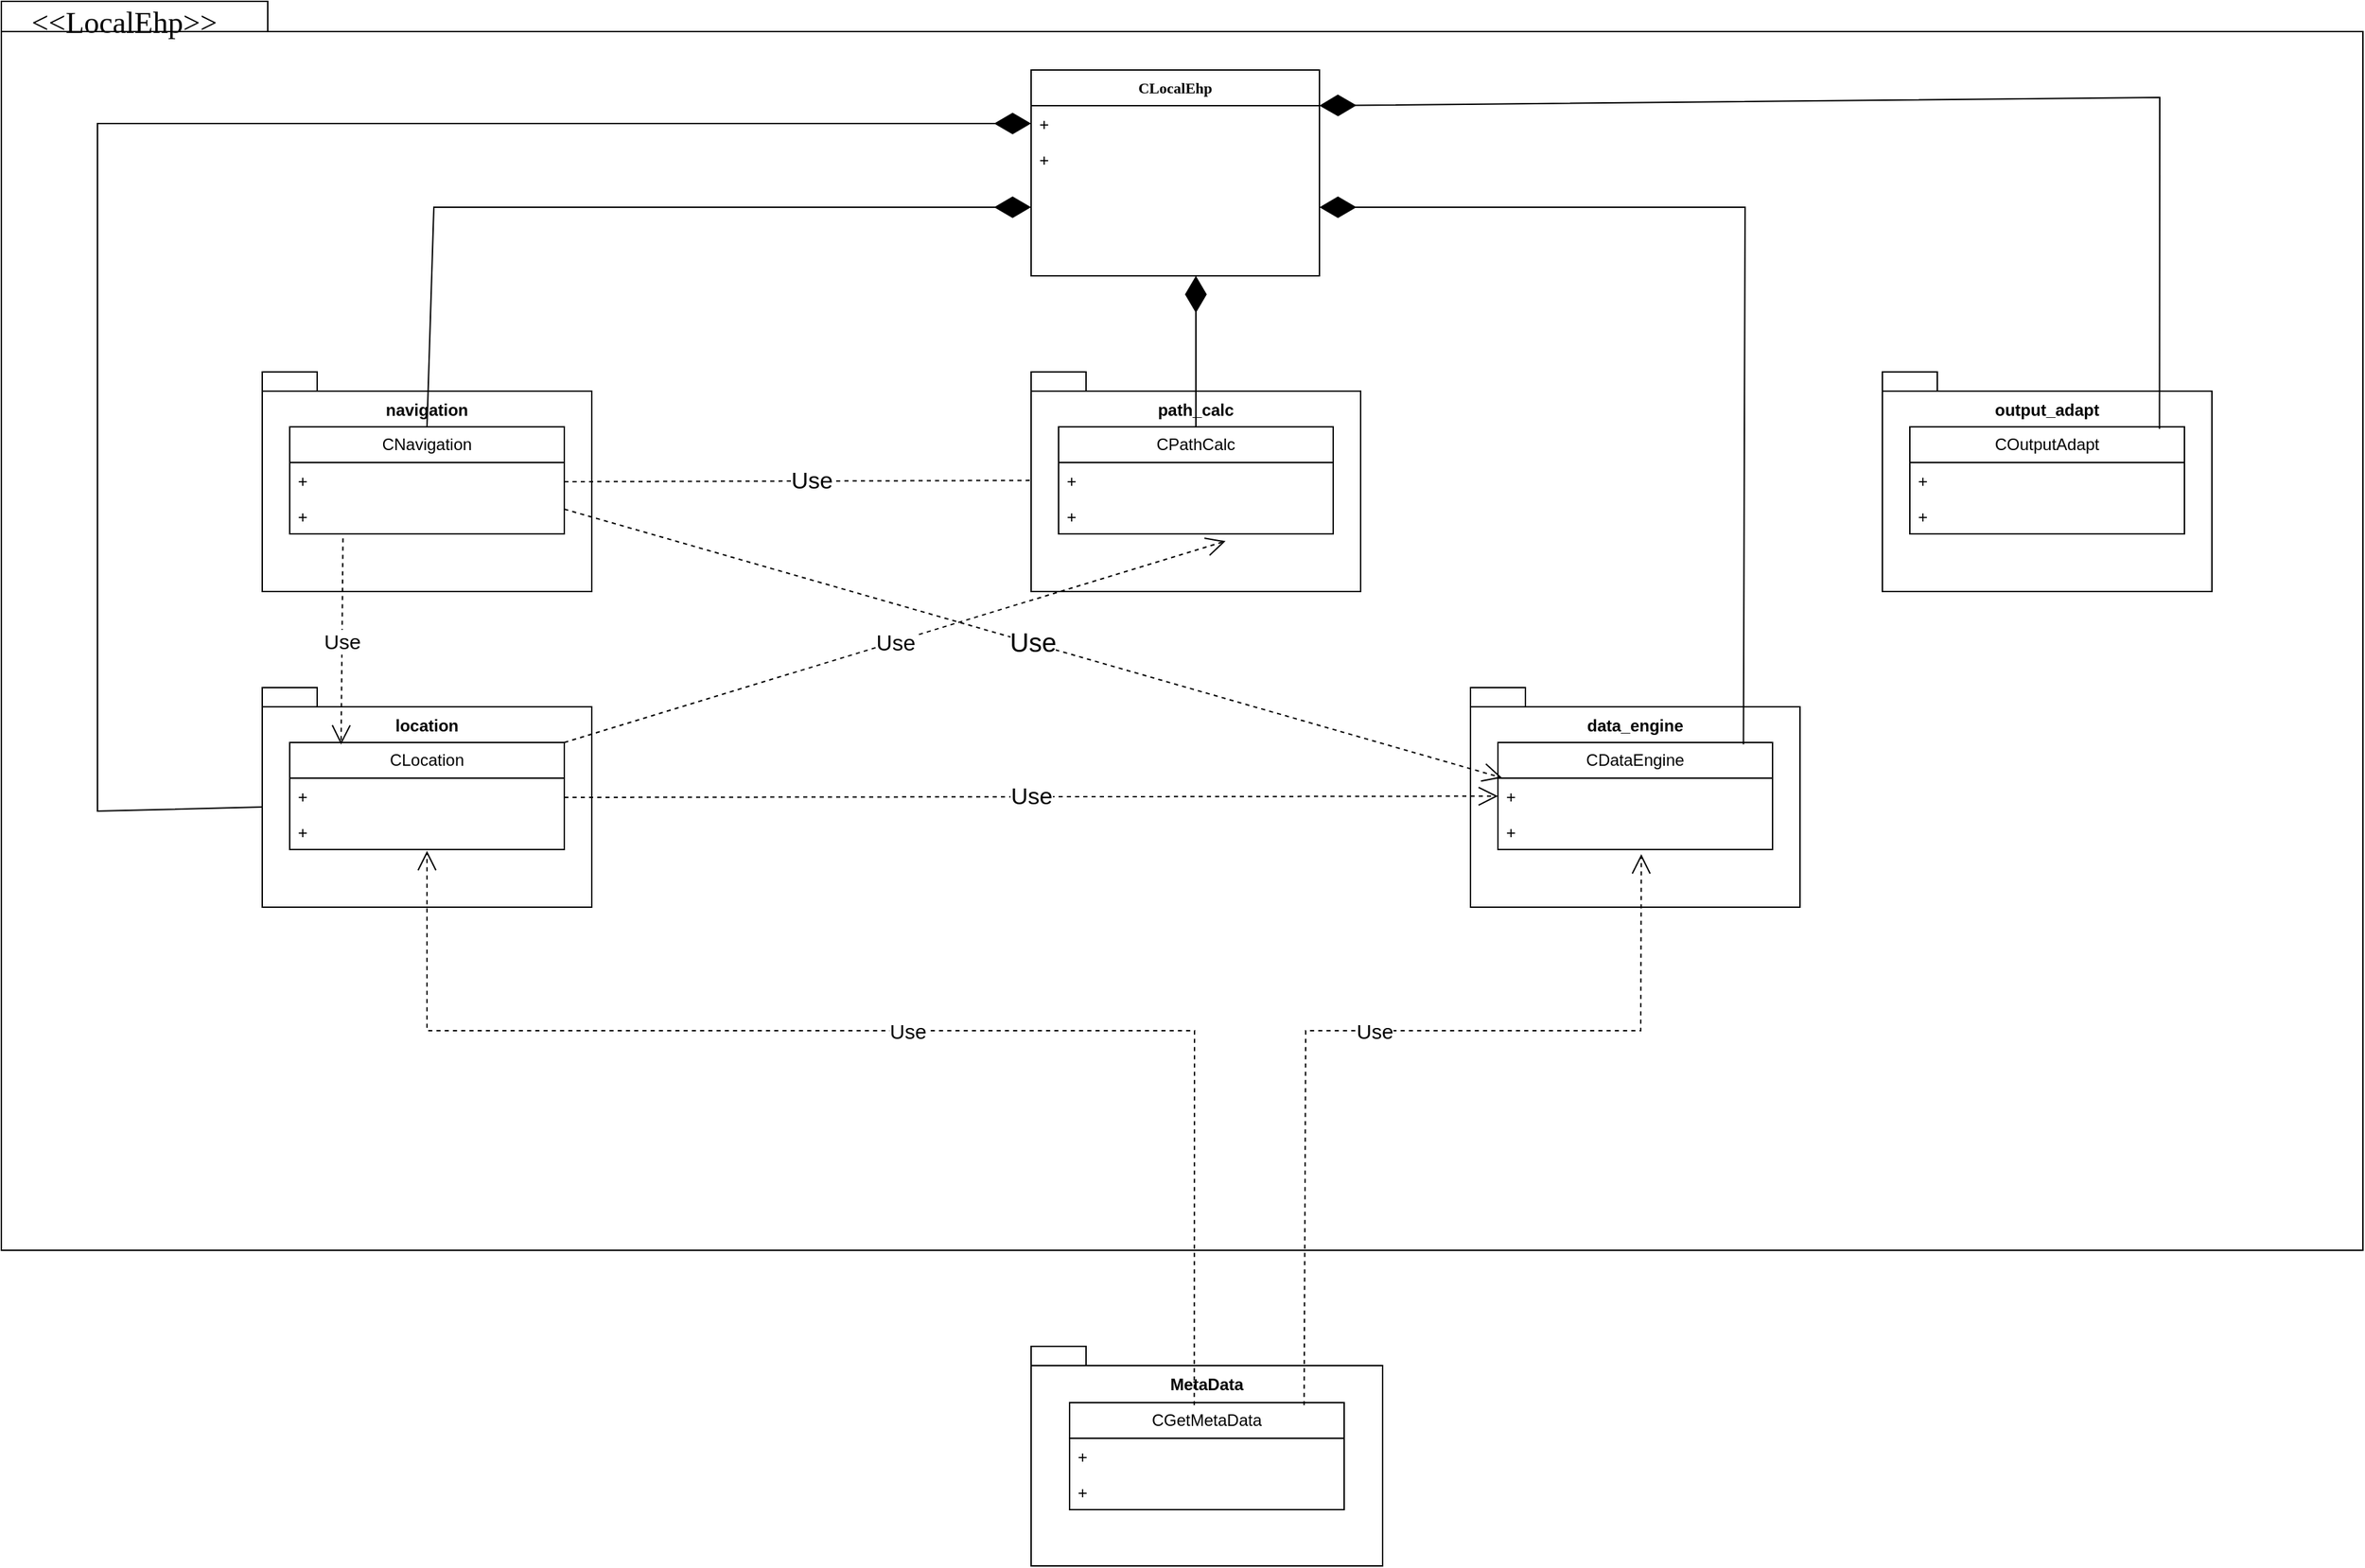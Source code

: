 <mxfile version="26.2.13">
  <diagram name="Page-1" id="b5b7bab2-c9e2-2cf4-8b2a-24fd1a2a6d21">
    <mxGraphModel dx="2767" dy="2260" grid="1" gridSize="10" guides="1" tooltips="1" connect="1" arrows="1" fold="1" page="1" pageScale="1" pageWidth="827" pageHeight="1169" background="none" math="0" shadow="0">
      <root>
        <mxCell id="0" />
        <mxCell id="1" parent="0" />
        <mxCell id="6e0c8c40b5770093-72" value="" style="shape=folder;fontStyle=1;spacingTop=10;tabWidth=194;tabHeight=22;tabPosition=left;html=1;rounded=0;shadow=0;comic=0;labelBackgroundColor=none;strokeWidth=1;fillColor=none;fontFamily=Verdana;fontSize=10;align=center;" parent="1" vertex="1">
          <mxGeometry x="-190" y="-30" width="1720" height="910" as="geometry" />
        </mxCell>
        <mxCell id="6e0c8c40b5770093-73" value="&lt;font style=&quot;font-size: 22px;&quot;&gt;&amp;lt;&amp;lt;LocalEhp&amp;gt;&amp;gt;&lt;/font&gt;" style="text;html=1;align=left;verticalAlign=top;spacingTop=-4;fontSize=10;fontFamily=Verdana" parent="1" vertex="1">
          <mxGeometry x="-170" y="-30" width="130" height="20" as="geometry" />
        </mxCell>
        <mxCell id="_9nZejQMIYd2BK83hRbQ-14" value="&lt;span style=&quot;font-family: Verdana; font-size: 11px; font-weight: 700; text-wrap-mode: nowrap;&quot;&gt;CLocalEhp&lt;/span&gt;" style="swimlane;fontStyle=0;childLayout=stackLayout;horizontal=1;startSize=26;fillColor=none;horizontalStack=0;resizeParent=1;resizeParentMax=0;resizeLast=0;collapsible=1;marginBottom=0;whiteSpace=wrap;html=1;container=0;" vertex="1" parent="1">
          <mxGeometry x="560" y="20" width="210" height="150" as="geometry" />
        </mxCell>
        <mxCell id="_9nZejQMIYd2BK83hRbQ-23" value="" style="group" vertex="1" connectable="0" parent="1">
          <mxGeometry x="880" y="470" width="240" height="160" as="geometry" />
        </mxCell>
        <mxCell id="_9nZejQMIYd2BK83hRbQ-18" value="&lt;div&gt;data_engine&lt;/div&gt;&lt;div&gt;&lt;br&gt;&lt;/div&gt;&lt;div&gt;&lt;br&gt;&lt;/div&gt;&lt;div&gt;&lt;br&gt;&lt;/div&gt;&lt;div&gt;&lt;br&gt;&lt;/div&gt;&lt;div&gt;&lt;br&gt;&lt;/div&gt;&lt;div&gt;&lt;br&gt;&lt;/div&gt;&lt;div&gt;&lt;br&gt;&lt;/div&gt;&lt;div&gt;&lt;br&gt;&lt;/div&gt;" style="shape=folder;fontStyle=1;spacingTop=10;tabWidth=40;tabHeight=14;tabPosition=left;html=1;whiteSpace=wrap;align=center;" vertex="1" parent="_9nZejQMIYd2BK83hRbQ-23">
          <mxGeometry width="240" height="160" as="geometry" />
        </mxCell>
        <mxCell id="_9nZejQMIYd2BK83hRbQ-19" value="&lt;div style=&quot;white-space-collapse: preserve;&quot; data-line=&quot;true&quot; data-line-index=&quot;0&quot; data-zone-id=&quot;0&quot;&gt;CDataEngine&lt;/div&gt;" style="swimlane;fontStyle=0;childLayout=stackLayout;horizontal=1;startSize=26;fillColor=none;horizontalStack=0;resizeParent=1;resizeParentMax=0;resizeLast=0;collapsible=1;marginBottom=0;whiteSpace=wrap;html=1;" vertex="1" parent="_9nZejQMIYd2BK83hRbQ-23">
          <mxGeometry x="20" y="40" width="200" height="78" as="geometry" />
        </mxCell>
        <mxCell id="_9nZejQMIYd2BK83hRbQ-20" value="+" style="text;strokeColor=none;fillColor=none;align=left;verticalAlign=top;spacingLeft=4;spacingRight=4;overflow=hidden;rotatable=0;points=[[0,0.5],[1,0.5]];portConstraint=eastwest;whiteSpace=wrap;html=1;" vertex="1" parent="_9nZejQMIYd2BK83hRbQ-19">
          <mxGeometry y="26" width="200" height="26" as="geometry" />
        </mxCell>
        <mxCell id="_9nZejQMIYd2BK83hRbQ-21" value="+" style="text;strokeColor=none;fillColor=none;align=left;verticalAlign=top;spacingLeft=4;spacingRight=4;overflow=hidden;rotatable=0;points=[[0,0.5],[1,0.5]];portConstraint=eastwest;whiteSpace=wrap;html=1;" vertex="1" parent="_9nZejQMIYd2BK83hRbQ-19">
          <mxGeometry y="52" width="200" height="26" as="geometry" />
        </mxCell>
        <mxCell id="_9nZejQMIYd2BK83hRbQ-29" value="" style="group" vertex="1" connectable="0" parent="1">
          <mxGeometry y="240" width="240" height="415" as="geometry" />
        </mxCell>
        <mxCell id="_9nZejQMIYd2BK83hRbQ-30" value="&lt;div&gt;navigation&lt;/div&gt;&lt;div&gt;&lt;br&gt;&lt;/div&gt;&lt;div&gt;&lt;br&gt;&lt;/div&gt;&lt;div&gt;&lt;br&gt;&lt;/div&gt;&lt;div&gt;&lt;br&gt;&lt;/div&gt;&lt;div&gt;&lt;br&gt;&lt;/div&gt;&lt;div&gt;&lt;br&gt;&lt;/div&gt;&lt;div&gt;&lt;br&gt;&lt;/div&gt;&lt;div&gt;&lt;br&gt;&lt;/div&gt;" style="shape=folder;fontStyle=1;spacingTop=10;tabWidth=40;tabHeight=14;tabPosition=left;html=1;whiteSpace=wrap;align=center;" vertex="1" parent="_9nZejQMIYd2BK83hRbQ-29">
          <mxGeometry width="240" height="160" as="geometry" />
        </mxCell>
        <mxCell id="_9nZejQMIYd2BK83hRbQ-31" value="&lt;div style=&quot;white-space-collapse: preserve;&quot; data-line=&quot;true&quot; data-line-index=&quot;0&quot; data-zone-id=&quot;0&quot;&gt;CNavigation&lt;/div&gt;" style="swimlane;fontStyle=0;childLayout=stackLayout;horizontal=1;startSize=26;fillColor=none;horizontalStack=0;resizeParent=1;resizeParentMax=0;resizeLast=0;collapsible=1;marginBottom=0;whiteSpace=wrap;html=1;" vertex="1" parent="_9nZejQMIYd2BK83hRbQ-29">
          <mxGeometry x="20" y="40" width="200" height="78" as="geometry" />
        </mxCell>
        <mxCell id="_9nZejQMIYd2BK83hRbQ-32" value="+" style="text;strokeColor=none;fillColor=none;align=left;verticalAlign=top;spacingLeft=4;spacingRight=4;overflow=hidden;rotatable=0;points=[[0,0.5],[1,0.5]];portConstraint=eastwest;whiteSpace=wrap;html=1;" vertex="1" parent="_9nZejQMIYd2BK83hRbQ-31">
          <mxGeometry y="26" width="200" height="26" as="geometry" />
        </mxCell>
        <mxCell id="_9nZejQMIYd2BK83hRbQ-33" value="+" style="text;strokeColor=none;fillColor=none;align=left;verticalAlign=top;spacingLeft=4;spacingRight=4;overflow=hidden;rotatable=0;points=[[0,0.5],[1,0.5]];portConstraint=eastwest;whiteSpace=wrap;html=1;" vertex="1" parent="_9nZejQMIYd2BK83hRbQ-31">
          <mxGeometry y="52" width="200" height="26" as="geometry" />
        </mxCell>
        <mxCell id="_9nZejQMIYd2BK83hRbQ-68" value="Use" style="endArrow=open;endSize=12;dashed=1;html=1;rounded=0;entryX=0;entryY=0.5;entryDx=0;entryDy=0;fontSize=17;" edge="1" parent="_9nZejQMIYd2BK83hRbQ-29" target="_9nZejQMIYd2BK83hRbQ-42">
          <mxGeometry width="160" relative="1" as="geometry">
            <mxPoint x="220" y="80" as="sourcePoint" />
            <mxPoint x="380" y="80" as="targetPoint" />
          </mxGeometry>
        </mxCell>
        <mxCell id="_9nZejQMIYd2BK83hRbQ-69" value="Use" style="endArrow=open;endSize=12;dashed=1;html=1;rounded=0;entryX=0.015;entryY=-0.011;entryDx=0;entryDy=0;entryPerimeter=0;fontSize=19;" edge="1" parent="_9nZejQMIYd2BK83hRbQ-29" target="_9nZejQMIYd2BK83hRbQ-20">
          <mxGeometry width="160" relative="1" as="geometry">
            <mxPoint x="220" y="100" as="sourcePoint" />
            <mxPoint x="380" y="100" as="targetPoint" />
          </mxGeometry>
        </mxCell>
        <mxCell id="_9nZejQMIYd2BK83hRbQ-34" value="" style="group" vertex="1" connectable="0" parent="1">
          <mxGeometry x="1180" y="240" width="240" height="160" as="geometry" />
        </mxCell>
        <mxCell id="_9nZejQMIYd2BK83hRbQ-35" value="&lt;div&gt;output_adapt&lt;/div&gt;&lt;div&gt;&lt;br&gt;&lt;/div&gt;&lt;div&gt;&lt;br&gt;&lt;/div&gt;&lt;div&gt;&lt;br&gt;&lt;/div&gt;&lt;div&gt;&lt;br&gt;&lt;/div&gt;&lt;div&gt;&lt;br&gt;&lt;/div&gt;&lt;div&gt;&lt;br&gt;&lt;/div&gt;&lt;div&gt;&lt;br&gt;&lt;/div&gt;&lt;div&gt;&lt;br&gt;&lt;/div&gt;" style="shape=folder;fontStyle=1;spacingTop=10;tabWidth=40;tabHeight=14;tabPosition=left;html=1;whiteSpace=wrap;align=center;" vertex="1" parent="_9nZejQMIYd2BK83hRbQ-34">
          <mxGeometry width="240" height="160" as="geometry" />
        </mxCell>
        <mxCell id="_9nZejQMIYd2BK83hRbQ-36" value="&lt;div style=&quot;white-space-collapse: preserve;&quot; data-line=&quot;true&quot; data-line-index=&quot;0&quot; data-zone-id=&quot;0&quot;&gt;COutputAdapt&lt;/div&gt;" style="swimlane;fontStyle=0;childLayout=stackLayout;horizontal=1;startSize=26;fillColor=none;horizontalStack=0;resizeParent=1;resizeParentMax=0;resizeLast=0;collapsible=1;marginBottom=0;whiteSpace=wrap;html=1;" vertex="1" parent="_9nZejQMIYd2BK83hRbQ-34">
          <mxGeometry x="20" y="40" width="200" height="78" as="geometry" />
        </mxCell>
        <mxCell id="_9nZejQMIYd2BK83hRbQ-37" value="+" style="text;strokeColor=none;fillColor=none;align=left;verticalAlign=top;spacingLeft=4;spacingRight=4;overflow=hidden;rotatable=0;points=[[0,0.5],[1,0.5]];portConstraint=eastwest;whiteSpace=wrap;html=1;" vertex="1" parent="_9nZejQMIYd2BK83hRbQ-36">
          <mxGeometry y="26" width="200" height="26" as="geometry" />
        </mxCell>
        <mxCell id="_9nZejQMIYd2BK83hRbQ-38" value="+" style="text;strokeColor=none;fillColor=none;align=left;verticalAlign=top;spacingLeft=4;spacingRight=4;overflow=hidden;rotatable=0;points=[[0,0.5],[1,0.5]];portConstraint=eastwest;whiteSpace=wrap;html=1;" vertex="1" parent="_9nZejQMIYd2BK83hRbQ-36">
          <mxGeometry y="52" width="200" height="26" as="geometry" />
        </mxCell>
        <mxCell id="_9nZejQMIYd2BK83hRbQ-39" value="" style="group" vertex="1" connectable="0" parent="1">
          <mxGeometry x="560" y="240" width="240" height="160" as="geometry" />
        </mxCell>
        <mxCell id="_9nZejQMIYd2BK83hRbQ-40" value="&lt;div&gt;path_calc&lt;/div&gt;&lt;div&gt;&lt;br&gt;&lt;/div&gt;&lt;div&gt;&lt;br&gt;&lt;/div&gt;&lt;div&gt;&lt;br&gt;&lt;/div&gt;&lt;div&gt;&lt;br&gt;&lt;/div&gt;&lt;div&gt;&lt;br&gt;&lt;/div&gt;&lt;div&gt;&lt;br&gt;&lt;/div&gt;&lt;div&gt;&lt;br&gt;&lt;/div&gt;&lt;div&gt;&lt;br&gt;&lt;/div&gt;" style="shape=folder;fontStyle=1;spacingTop=10;tabWidth=40;tabHeight=14;tabPosition=left;html=1;whiteSpace=wrap;align=center;" vertex="1" parent="_9nZejQMIYd2BK83hRbQ-39">
          <mxGeometry width="240" height="160" as="geometry" />
        </mxCell>
        <mxCell id="_9nZejQMIYd2BK83hRbQ-41" value="&lt;div style=&quot;white-space-collapse: preserve;&quot; data-line=&quot;true&quot; data-line-index=&quot;0&quot; data-zone-id=&quot;0&quot;&gt;CPathCalc&lt;/div&gt;" style="swimlane;fontStyle=0;childLayout=stackLayout;horizontal=1;startSize=26;fillColor=none;horizontalStack=0;resizeParent=1;resizeParentMax=0;resizeLast=0;collapsible=1;marginBottom=0;whiteSpace=wrap;html=1;" vertex="1" parent="_9nZejQMIYd2BK83hRbQ-39">
          <mxGeometry x="20" y="40" width="200" height="78" as="geometry" />
        </mxCell>
        <mxCell id="_9nZejQMIYd2BK83hRbQ-42" value="+" style="text;strokeColor=none;fillColor=none;align=left;verticalAlign=top;spacingLeft=4;spacingRight=4;overflow=hidden;rotatable=0;points=[[0,0.5],[1,0.5]];portConstraint=eastwest;whiteSpace=wrap;html=1;" vertex="1" parent="_9nZejQMIYd2BK83hRbQ-41">
          <mxGeometry y="26" width="200" height="26" as="geometry" />
        </mxCell>
        <mxCell id="_9nZejQMIYd2BK83hRbQ-43" value="+" style="text;strokeColor=none;fillColor=none;align=left;verticalAlign=top;spacingLeft=4;spacingRight=4;overflow=hidden;rotatable=0;points=[[0,0.5],[1,0.5]];portConstraint=eastwest;whiteSpace=wrap;html=1;" vertex="1" parent="_9nZejQMIYd2BK83hRbQ-41">
          <mxGeometry y="52" width="200" height="26" as="geometry" />
        </mxCell>
        <mxCell id="_9nZejQMIYd2BK83hRbQ-45" value="&lt;div&gt;MetaData&lt;/div&gt;&lt;div&gt;&lt;br&gt;&lt;/div&gt;&lt;div&gt;&lt;br&gt;&lt;/div&gt;&lt;div&gt;&lt;br&gt;&lt;/div&gt;&lt;div&gt;&lt;br&gt;&lt;/div&gt;&lt;div&gt;&lt;br&gt;&lt;/div&gt;&lt;div&gt;&lt;br&gt;&lt;/div&gt;&lt;div&gt;&lt;br&gt;&lt;/div&gt;&lt;div&gt;&lt;br&gt;&lt;/div&gt;" style="shape=folder;fontStyle=1;spacingTop=10;tabWidth=40;tabHeight=14;tabPosition=left;html=1;whiteSpace=wrap;align=center;container=1;" vertex="1" parent="1">
          <mxGeometry x="560" y="950" width="256" height="160" as="geometry" />
        </mxCell>
        <mxCell id="_9nZejQMIYd2BK83hRbQ-55" value="&lt;div style=&quot;white-space-collapse: preserve;&quot; data-line=&quot;true&quot; data-line-index=&quot;0&quot; data-zone-id=&quot;0&quot;&gt;CGetMetaData&lt;/div&gt;" style="swimlane;fontStyle=0;childLayout=stackLayout;horizontal=1;startSize=26;fillColor=none;horizontalStack=0;resizeParent=1;resizeParentMax=0;resizeLast=0;collapsible=1;marginBottom=0;whiteSpace=wrap;html=1;" vertex="1" parent="_9nZejQMIYd2BK83hRbQ-45">
          <mxGeometry x="28" y="41" width="200" height="78" as="geometry" />
        </mxCell>
        <mxCell id="_9nZejQMIYd2BK83hRbQ-57" value="+" style="text;strokeColor=none;fillColor=none;align=left;verticalAlign=top;spacingLeft=4;spacingRight=4;overflow=hidden;rotatable=0;points=[[0,0.5],[1,0.5]];portConstraint=eastwest;whiteSpace=wrap;html=1;" vertex="1" parent="_9nZejQMIYd2BK83hRbQ-55">
          <mxGeometry y="26" width="200" height="26" as="geometry" />
        </mxCell>
        <mxCell id="_9nZejQMIYd2BK83hRbQ-58" value="+" style="text;strokeColor=none;fillColor=none;align=left;verticalAlign=top;spacingLeft=4;spacingRight=4;overflow=hidden;rotatable=0;points=[[0,0.5],[1,0.5]];portConstraint=eastwest;whiteSpace=wrap;html=1;" vertex="1" parent="_9nZejQMIYd2BK83hRbQ-55">
          <mxGeometry y="52" width="200" height="26" as="geometry" />
        </mxCell>
        <mxCell id="_9nZejQMIYd2BK83hRbQ-51" value="" style="endArrow=diamondThin;endFill=1;endSize=24;html=1;rounded=0;entryX=1;entryY=0.5;entryDx=0;entryDy=0;exitX=0.909;exitY=0.019;exitDx=0;exitDy=0;exitPerimeter=0;" edge="1" parent="1" source="_9nZejQMIYd2BK83hRbQ-36">
          <mxGeometry width="160" relative="1" as="geometry">
            <mxPoint x="1280.08" y="212.36" as="sourcePoint" />
            <mxPoint x="770.0" y="46" as="targetPoint" />
            <Array as="points">
              <mxPoint x="1382" y="40" />
            </Array>
          </mxGeometry>
        </mxCell>
        <mxCell id="_9nZejQMIYd2BK83hRbQ-24" value="" style="group" vertex="1" connectable="0" parent="1">
          <mxGeometry y="470" width="240" height="160" as="geometry" />
        </mxCell>
        <mxCell id="_9nZejQMIYd2BK83hRbQ-25" value="&lt;div&gt;location&lt;/div&gt;&lt;div&gt;&lt;br&gt;&lt;/div&gt;&lt;div&gt;&lt;br&gt;&lt;/div&gt;&lt;div&gt;&lt;br&gt;&lt;/div&gt;&lt;div&gt;&lt;br&gt;&lt;/div&gt;&lt;div&gt;&lt;br&gt;&lt;/div&gt;&lt;div&gt;&lt;br&gt;&lt;/div&gt;&lt;div&gt;&lt;br&gt;&lt;/div&gt;&lt;div&gt;&lt;br&gt;&lt;/div&gt;" style="shape=folder;fontStyle=1;spacingTop=10;tabWidth=40;tabHeight=14;tabPosition=left;html=1;whiteSpace=wrap;align=center;" vertex="1" parent="_9nZejQMIYd2BK83hRbQ-24">
          <mxGeometry width="240" height="160" as="geometry" />
        </mxCell>
        <mxCell id="_9nZejQMIYd2BK83hRbQ-26" value="&lt;div style=&quot;white-space-collapse: preserve;&quot; data-line=&quot;true&quot; data-line-index=&quot;0&quot; data-zone-id=&quot;0&quot;&gt;CLocation&lt;/div&gt;" style="swimlane;fontStyle=0;childLayout=stackLayout;horizontal=1;startSize=26;fillColor=none;horizontalStack=0;resizeParent=1;resizeParentMax=0;resizeLast=0;collapsible=1;marginBottom=0;whiteSpace=wrap;html=1;" vertex="1" parent="_9nZejQMIYd2BK83hRbQ-24">
          <mxGeometry x="20" y="40" width="200" height="78" as="geometry" />
        </mxCell>
        <mxCell id="_9nZejQMIYd2BK83hRbQ-27" value="+" style="text;strokeColor=none;fillColor=none;align=left;verticalAlign=top;spacingLeft=4;spacingRight=4;overflow=hidden;rotatable=0;points=[[0,0.5],[1,0.5]];portConstraint=eastwest;whiteSpace=wrap;html=1;" vertex="1" parent="_9nZejQMIYd2BK83hRbQ-26">
          <mxGeometry y="26" width="200" height="26" as="geometry" />
        </mxCell>
        <mxCell id="_9nZejQMIYd2BK83hRbQ-28" value="+" style="text;strokeColor=none;fillColor=none;align=left;verticalAlign=top;spacingLeft=4;spacingRight=4;overflow=hidden;rotatable=0;points=[[0,0.5],[1,0.5]];portConstraint=eastwest;whiteSpace=wrap;html=1;" vertex="1" parent="_9nZejQMIYd2BK83hRbQ-26">
          <mxGeometry y="52" width="200" height="26" as="geometry" />
        </mxCell>
        <mxCell id="_9nZejQMIYd2BK83hRbQ-65" value="&lt;font&gt;Use&lt;/font&gt;" style="endArrow=open;endSize=12;dashed=1;html=1;rounded=0;fontSize=17;" edge="1" parent="_9nZejQMIYd2BK83hRbQ-24" target="_9nZejQMIYd2BK83hRbQ-20">
          <mxGeometry width="160" relative="1" as="geometry">
            <mxPoint x="220" y="80" as="sourcePoint" />
            <mxPoint x="380" y="80" as="targetPoint" />
          </mxGeometry>
        </mxCell>
        <mxCell id="_9nZejQMIYd2BK83hRbQ-70" value="" style="endArrow=diamondThin;endFill=1;endSize=24;html=1;rounded=0;entryX=0;entryY=0.5;entryDx=0;entryDy=0;exitX=0;exitY=0;exitDx=0;exitDy=87;exitPerimeter=0;" edge="1" parent="1" source="_9nZejQMIYd2BK83hRbQ-25" target="_9nZejQMIYd2BK83hRbQ-15">
          <mxGeometry width="160" relative="1" as="geometry">
            <mxPoint y="550" as="sourcePoint" />
            <mxPoint y="370" as="targetPoint" />
            <Array as="points">
              <mxPoint x="-120" y="560" />
              <mxPoint x="-120" y="59" />
            </Array>
          </mxGeometry>
        </mxCell>
        <mxCell id="_9nZejQMIYd2BK83hRbQ-15" value="+" style="text;strokeColor=none;fillColor=none;align=left;verticalAlign=top;spacingLeft=4;spacingRight=4;overflow=hidden;rotatable=0;points=[[0,0.5],[1,0.5]];portConstraint=eastwest;whiteSpace=wrap;html=1;" vertex="1" parent="1">
          <mxGeometry x="560" y="46" width="210" height="26" as="geometry" />
        </mxCell>
        <mxCell id="_9nZejQMIYd2BK83hRbQ-16" value="+&lt;div&gt;&lt;br&gt;&lt;/div&gt;" style="text;strokeColor=none;fillColor=none;align=left;verticalAlign=top;spacingLeft=4;spacingRight=4;overflow=hidden;rotatable=0;points=[[0,0.5],[1,0.5]];portConstraint=eastwest;whiteSpace=wrap;html=1;" vertex="1" parent="1">
          <mxGeometry x="560" y="72" width="210" height="26" as="geometry" />
        </mxCell>
        <mxCell id="_9nZejQMIYd2BK83hRbQ-52" value="" style="endArrow=diamondThin;endFill=1;endSize=24;html=1;rounded=0;exitX=0.5;exitY=0;exitDx=0;exitDy=0;" edge="1" parent="1" source="_9nZejQMIYd2BK83hRbQ-31">
          <mxGeometry width="160" relative="1" as="geometry">
            <mxPoint x="225" y="230" as="sourcePoint" />
            <mxPoint x="560" y="120" as="targetPoint" />
            <Array as="points">
              <mxPoint x="125" y="120" />
            </Array>
          </mxGeometry>
        </mxCell>
        <mxCell id="_9nZejQMIYd2BK83hRbQ-61" value="" style="endArrow=diamondThin;endFill=1;endSize=24;html=1;rounded=0;exitX=0.5;exitY=0;exitDx=0;exitDy=0;" edge="1" parent="1" source="_9nZejQMIYd2BK83hRbQ-41">
          <mxGeometry width="160" relative="1" as="geometry">
            <mxPoint x="780" y="280" as="sourcePoint" />
            <mxPoint x="680" y="170" as="targetPoint" />
          </mxGeometry>
        </mxCell>
        <mxCell id="_9nZejQMIYd2BK83hRbQ-77" value="" style="endArrow=diamondThin;endFill=1;endSize=24;html=1;rounded=0;exitX=0.894;exitY=0.018;exitDx=0;exitDy=0;exitPerimeter=0;" edge="1" parent="1" source="_9nZejQMIYd2BK83hRbQ-19">
          <mxGeometry width="160" relative="1" as="geometry">
            <mxPoint x="990" y="520" as="sourcePoint" />
            <mxPoint x="770" y="120" as="targetPoint" />
            <Array as="points">
              <mxPoint x="1080" y="120" />
            </Array>
          </mxGeometry>
        </mxCell>
        <mxCell id="_9nZejQMIYd2BK83hRbQ-64" value="&lt;font style=&quot;font-size: 16px;&quot;&gt;Use&lt;/font&gt;" style="endArrow=open;endSize=12;dashed=1;html=1;rounded=0;entryX=0.608;entryY=1.203;entryDx=0;entryDy=0;entryPerimeter=0;exitX=1;exitY=0;exitDx=0;exitDy=0;" edge="1" parent="1" source="_9nZejQMIYd2BK83hRbQ-26" target="_9nZejQMIYd2BK83hRbQ-43">
          <mxGeometry width="160" relative="1" as="geometry">
            <mxPoint x="570" y="450" as="sourcePoint" />
            <mxPoint x="730" y="450" as="targetPoint" />
          </mxGeometry>
        </mxCell>
        <mxCell id="_9nZejQMIYd2BK83hRbQ-54" value="&lt;font style=&quot;font-size: 15px;&quot;&gt;Use&lt;/font&gt;" style="endArrow=open;endSize=12;dashed=1;html=1;rounded=0;entryX=0.187;entryY=0.02;entryDx=0;entryDy=0;entryPerimeter=0;exitX=0.194;exitY=1.125;exitDx=0;exitDy=0;exitPerimeter=0;" edge="1" parent="1" source="_9nZejQMIYd2BK83hRbQ-33" target="_9nZejQMIYd2BK83hRbQ-26">
          <mxGeometry width="160" relative="1" as="geometry">
            <mxPoint x="90" y="361" as="sourcePoint" />
            <mxPoint x="380" y="320" as="targetPoint" />
          </mxGeometry>
        </mxCell>
        <mxCell id="_9nZejQMIYd2BK83hRbQ-60" value="&lt;font style=&quot;font-size: 15px;&quot;&gt;Use&lt;/font&gt;" style="endArrow=open;endSize=12;dashed=1;html=1;rounded=0;exitX=0.454;exitY=0.024;exitDx=0;exitDy=0;exitPerimeter=0;" edge="1" parent="1" source="_9nZejQMIYd2BK83hRbQ-55">
          <mxGeometry width="160" relative="1" as="geometry">
            <mxPoint x="490" y="920" as="sourcePoint" />
            <mxPoint x="120" y="589" as="targetPoint" />
            <Array as="points">
              <mxPoint x="679" y="720" />
              <mxPoint x="120" y="720" />
            </Array>
          </mxGeometry>
        </mxCell>
        <mxCell id="_9nZejQMIYd2BK83hRbQ-78" value="Use" style="endArrow=open;endSize=12;dashed=1;html=1;rounded=0;entryX=0.522;entryY=1.132;entryDx=0;entryDy=0;entryPerimeter=0;exitX=0.854;exitY=0.024;exitDx=0;exitDy=0;exitPerimeter=0;fontSize=15;" edge="1" parent="1" source="_9nZejQMIYd2BK83hRbQ-55" target="_9nZejQMIYd2BK83hRbQ-21">
          <mxGeometry width="160" relative="1" as="geometry">
            <mxPoint x="690" y="990" as="sourcePoint" />
            <mxPoint x="850" y="990" as="targetPoint" />
            <Array as="points">
              <mxPoint x="760" y="720" />
              <mxPoint x="1004" y="720" />
            </Array>
          </mxGeometry>
        </mxCell>
      </root>
    </mxGraphModel>
  </diagram>
</mxfile>
